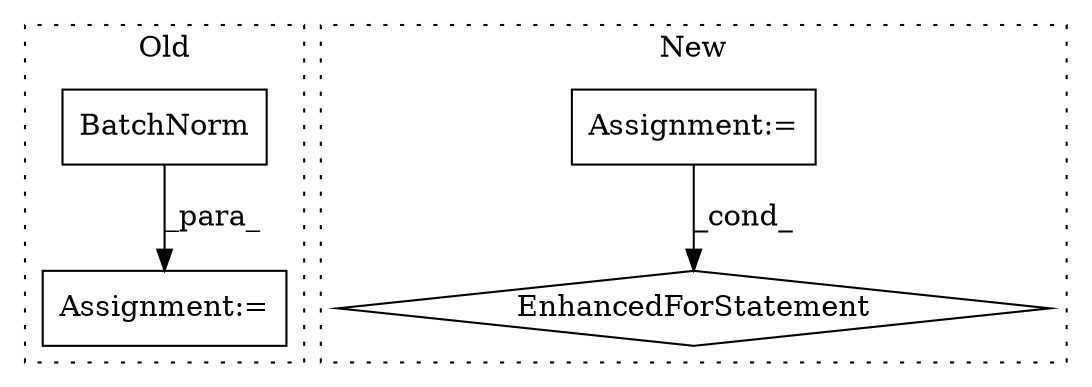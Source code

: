 digraph G {
subgraph cluster0 {
1 [label="BatchNorm" a="32" s="25025,25051" l="10,1" shape="box"];
3 [label="Assignment:=" a="7" s="25014" l="1" shape="box"];
label = "Old";
style="dotted";
}
subgraph cluster1 {
2 [label="EnhancedForStatement" a="70" s="24796,24915" l="72,2" shape="diamond"];
4 [label="Assignment:=" a="7" s="24796,24915" l="72,2" shape="box"];
label = "New";
style="dotted";
}
1 -> 3 [label="_para_"];
4 -> 2 [label="_cond_"];
}